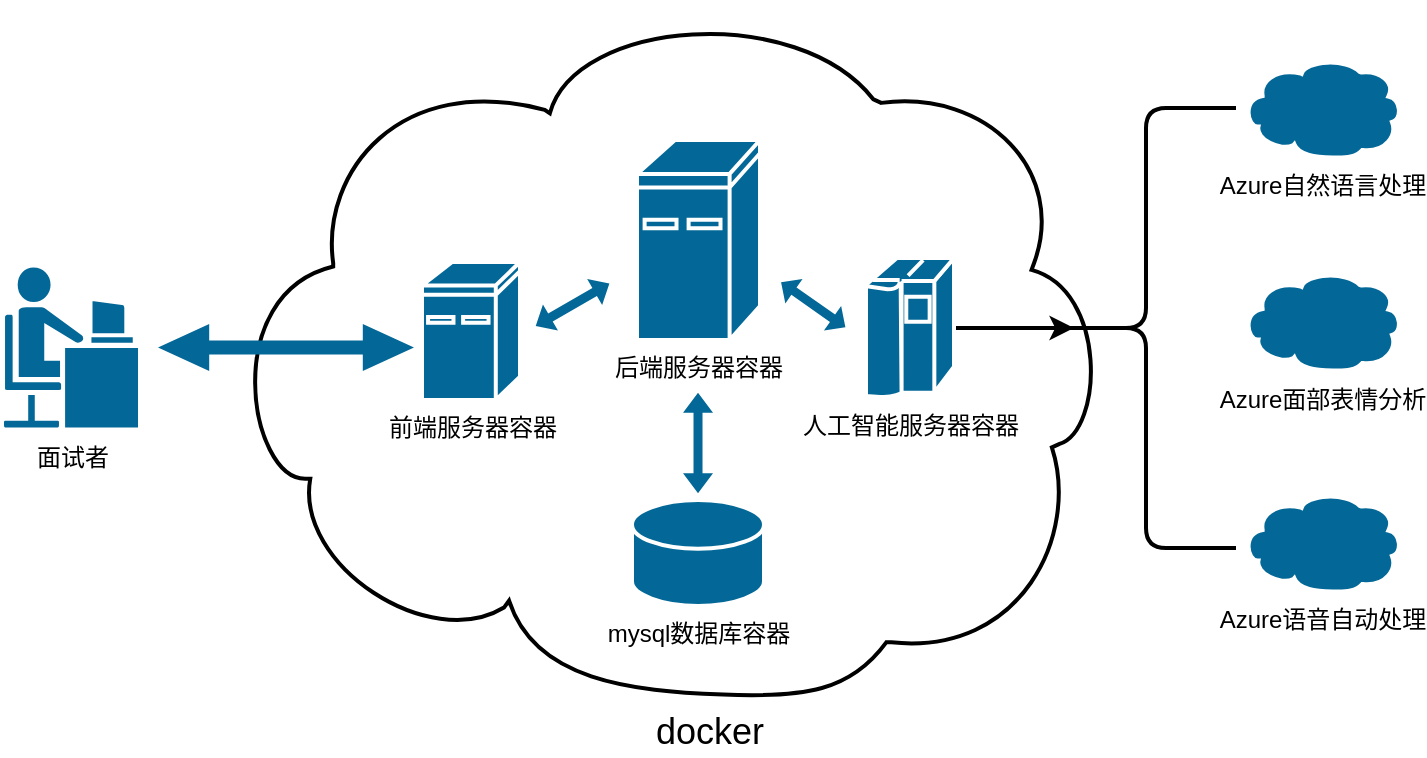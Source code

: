<mxfile version="21.2.3" type="github">
  <diagram name="Page-1" id="hIh0VDBjIM_E1JTC7Pbp">
    <mxGraphModel dx="1247" dy="1770" grid="1" gridSize="10" guides="1" tooltips="1" connect="1" arrows="1" fold="1" page="1" pageScale="1" pageWidth="850" pageHeight="1100" math="0" shadow="0">
      <root>
        <mxCell id="0" />
        <mxCell id="1" parent="0" />
        <mxCell id="diSkkIIoygw0RVIQKToT-26" value="" style="edgeStyle=orthogonalEdgeStyle;orthogonalLoop=1;jettySize=auto;html=1;" edge="1" parent="1" source="diSkkIIoygw0RVIQKToT-4" target="diSkkIIoygw0RVIQKToT-7">
          <mxGeometry relative="1" as="geometry" />
        </mxCell>
        <mxCell id="diSkkIIoygw0RVIQKToT-6" value="&amp;nbsp; &amp;nbsp; &amp;nbsp; &amp;nbsp; &amp;nbsp;docker" style="shape=mxgraph.cisco.storage.cloud;html=1;pointerEvents=1;dashed=0;strokeWidth=2;verticalLabelPosition=bottom;verticalAlign=top;align=center;outlineConnect=0;rounded=0;fontSize=18;" vertex="1" parent="1">
          <mxGeometry x="200.25" y="-619" width="444.75" height="348" as="geometry" />
        </mxCell>
        <mxCell id="diSkkIIoygw0RVIQKToT-1" value="面试者" style="shape=mxgraph.cisco.people.androgenous_person;html=1;pointerEvents=1;dashed=0;fillColor=#036897;strokeColor=#ffffff;strokeWidth=2;verticalLabelPosition=bottom;verticalAlign=top;align=center;outlineConnect=0;rounded=0;" vertex="1" parent="1">
          <mxGeometry x="92" y="-487.25" width="69" height="82" as="geometry" />
        </mxCell>
        <mxCell id="diSkkIIoygw0RVIQKToT-3" value="mysql数据库容器" style="shape=mxgraph.cisco.storage.relational_database;html=1;pointerEvents=1;dashed=0;fillColor=#036897;strokeColor=#ffffff;strokeWidth=2;verticalLabelPosition=bottom;verticalAlign=top;align=center;outlineConnect=0;rounded=0;" vertex="1" parent="1">
          <mxGeometry x="407" y="-370" width="66" height="53" as="geometry" />
        </mxCell>
        <mxCell id="diSkkIIoygw0RVIQKToT-4" value="前端服务器容器" style="shape=mxgraph.cisco.computers_and_peripherals.ibm_mini_as400;html=1;pointerEvents=1;dashed=0;fillColor=#036897;strokeColor=#ffffff;strokeWidth=2;verticalLabelPosition=bottom;verticalAlign=top;align=center;outlineConnect=0;rounded=0;" vertex="1" parent="1">
          <mxGeometry x="302" y="-489" width="49" height="69" as="geometry" />
        </mxCell>
        <mxCell id="diSkkIIoygw0RVIQKToT-7" value="后端服务器容器" style="shape=mxgraph.cisco.computers_and_peripherals.ibm_mini_as400;html=1;pointerEvents=1;dashed=0;fillColor=#036897;strokeColor=#ffffff;strokeWidth=2;verticalLabelPosition=bottom;verticalAlign=top;align=center;outlineConnect=0;rounded=0;" vertex="1" parent="1">
          <mxGeometry x="409.5" y="-550" width="61.5" height="100" as="geometry" />
        </mxCell>
        <mxCell id="diSkkIIoygw0RVIQKToT-8" value="" style="shape=doubleArrow;whiteSpace=wrap;html=1;fillColor=#036897;rounded=0;shadow=0;strokeColor=none;rotation=-30;" vertex="1" parent="1">
          <mxGeometry x="356.01" y="-475.13" width="42.53" height="15" as="geometry" />
        </mxCell>
        <mxCell id="diSkkIIoygw0RVIQKToT-12" value="Azure自然语言处理" style="shape=mxgraph.cisco.storage.cloud;html=1;pointerEvents=1;dashed=0;fillColor=#036897;strokeColor=#ffffff;strokeWidth=2;verticalLabelPosition=bottom;verticalAlign=top;align=center;outlineConnect=0;gradientColor=none;rounded=0;" vertex="1" parent="1">
          <mxGeometry x="712" y="-591" width="80" height="50" as="geometry" />
        </mxCell>
        <mxCell id="diSkkIIoygw0RVIQKToT-51" style="edgeStyle=orthogonalEdgeStyle;orthogonalLoop=1;jettySize=auto;html=1;entryX=0.1;entryY=0.5;entryDx=0;entryDy=0;entryPerimeter=0;strokeWidth=2;" edge="1" parent="1" source="diSkkIIoygw0RVIQKToT-24" target="diSkkIIoygw0RVIQKToT-48">
          <mxGeometry relative="1" as="geometry" />
        </mxCell>
        <mxCell id="diSkkIIoygw0RVIQKToT-24" value="人工智能服务器容器" style="shape=mxgraph.cisco.computers_and_peripherals.ibm_mainframe;sketch=0;html=1;pointerEvents=1;dashed=0;fillColor=#036897;strokeColor=#ffffff;strokeWidth=2;verticalLabelPosition=bottom;verticalAlign=top;align=center;outlineConnect=0;" vertex="1" parent="1">
          <mxGeometry x="524" y="-491" width="44" height="70" as="geometry" />
        </mxCell>
        <mxCell id="diSkkIIoygw0RVIQKToT-37" value="" style="shape=doubleArrow;whiteSpace=wrap;html=1;fillColor=#036897;rounded=0;shadow=0;strokeColor=none;" vertex="1" parent="1">
          <mxGeometry x="170" y="-458" width="128" height="23.5" as="geometry" />
        </mxCell>
        <mxCell id="diSkkIIoygw0RVIQKToT-39" value="" style="shape=doubleArrow;whiteSpace=wrap;html=1;fillColor=#036897;rounded=0;shadow=0;strokeColor=none;rotation=-90;" vertex="1" parent="1">
          <mxGeometry x="414.88" y="-406" width="50.25" height="15" as="geometry" />
        </mxCell>
        <mxCell id="diSkkIIoygw0RVIQKToT-40" value="" style="shape=doubleArrow;whiteSpace=wrap;html=1;fillColor=#036897;rounded=0;shadow=0;strokeColor=none;rotation=-145;" vertex="1" parent="1">
          <mxGeometry x="477.99" y="-475.15" width="39.26" height="15" as="geometry" />
        </mxCell>
        <mxCell id="diSkkIIoygw0RVIQKToT-44" value="Azure面部表情分析" style="shape=mxgraph.cisco.storage.cloud;html=1;pointerEvents=1;dashed=0;fillColor=#036897;strokeColor=#ffffff;strokeWidth=2;verticalLabelPosition=bottom;verticalAlign=top;align=center;outlineConnect=0;gradientColor=none;rounded=0;" vertex="1" parent="1">
          <mxGeometry x="712" y="-484.5" width="80" height="50" as="geometry" />
        </mxCell>
        <mxCell id="diSkkIIoygw0RVIQKToT-45" value="Azure语音自动处理" style="shape=mxgraph.cisco.storage.cloud;html=1;pointerEvents=1;dashed=0;fillColor=#036897;strokeColor=#ffffff;strokeWidth=2;verticalLabelPosition=bottom;verticalAlign=top;align=center;outlineConnect=0;gradientColor=none;rounded=0;" vertex="1" parent="1">
          <mxGeometry x="712" y="-374" width="80" height="50" as="geometry" />
        </mxCell>
        <mxCell id="diSkkIIoygw0RVIQKToT-48" value="" style="shape=curlyBracket;whiteSpace=wrap;html=1;rounded=1;labelPosition=left;verticalLabelPosition=middle;align=right;verticalAlign=middle;strokeWidth=2;size=0.5;" vertex="1" parent="1">
          <mxGeometry x="619" y="-566" width="90" height="220" as="geometry" />
        </mxCell>
      </root>
    </mxGraphModel>
  </diagram>
</mxfile>
